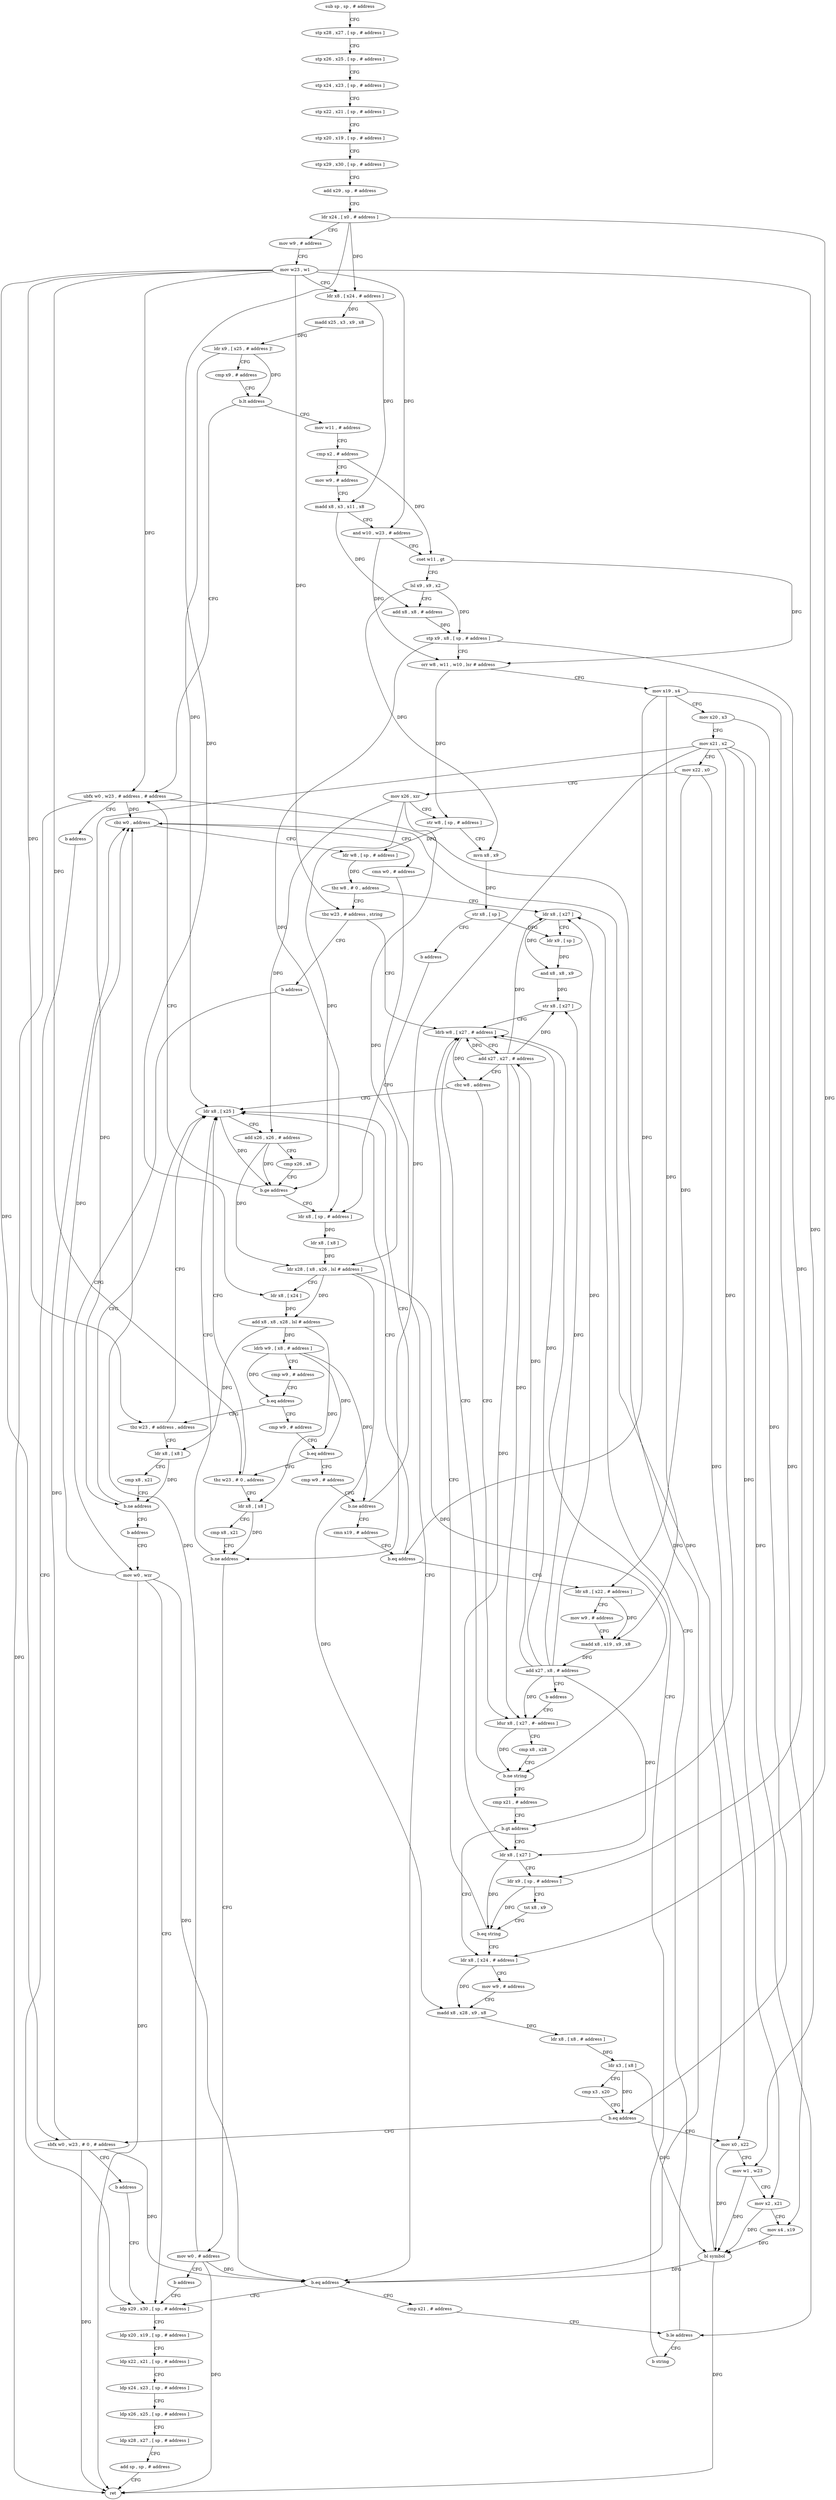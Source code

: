 digraph "func" {
"4262564" [label = "sub sp , sp , # address" ]
"4262568" [label = "stp x28 , x27 , [ sp , # address ]" ]
"4262572" [label = "stp x26 , x25 , [ sp , # address ]" ]
"4262576" [label = "stp x24 , x23 , [ sp , # address ]" ]
"4262580" [label = "stp x22 , x21 , [ sp , # address ]" ]
"4262584" [label = "stp x20 , x19 , [ sp , # address ]" ]
"4262588" [label = "stp x29 , x30 , [ sp , # address ]" ]
"4262592" [label = "add x29 , sp , # address" ]
"4262596" [label = "ldr x24 , [ x0 , # address ]" ]
"4262600" [label = "mov w9 , # address" ]
"4262604" [label = "mov w23 , w1" ]
"4262608" [label = "ldr x8 , [ x24 , # address ]" ]
"4262612" [label = "madd x25 , x3 , x9 , x8" ]
"4262616" [label = "ldr x9 , [ x25 , # address ]!" ]
"4262620" [label = "cmp x9 , # address" ]
"4262624" [label = "b.lt address" ]
"4262992" [label = "ubfx w0 , w23 , # address , # address" ]
"4262628" [label = "mov w11 , # address" ]
"4262996" [label = "b address" ]
"4263012" [label = "ldp x29 , x30 , [ sp , # address ]" ]
"4262632" [label = "cmp x2 , # address" ]
"4262636" [label = "mov w9 , # address" ]
"4262640" [label = "madd x8 , x3 , x11 , x8" ]
"4262644" [label = "and w10 , w23 , # address" ]
"4262648" [label = "cset w11 , gt" ]
"4262652" [label = "lsl x9 , x9 , x2" ]
"4262656" [label = "add x8 , x8 , # address" ]
"4262660" [label = "stp x9 , x8 , [ sp , # address ]" ]
"4262664" [label = "orr w8 , w11 , w10 , lsr # address" ]
"4262668" [label = "mov x19 , x4" ]
"4262672" [label = "mov x20 , x3" ]
"4262676" [label = "mov x21 , x2" ]
"4262680" [label = "mov x22 , x0" ]
"4262684" [label = "mov x26 , xzr" ]
"4262688" [label = "str w8 , [ sp , # address ]" ]
"4262692" [label = "mvn x8 , x9" ]
"4262696" [label = "str x8 , [ sp ]" ]
"4262700" [label = "b address" ]
"4262720" [label = "ldr x8 , [ sp , # address ]" ]
"4263016" [label = "ldp x20 , x19 , [ sp , # address ]" ]
"4263020" [label = "ldp x22 , x21 , [ sp , # address ]" ]
"4263024" [label = "ldp x24 , x23 , [ sp , # address ]" ]
"4263028" [label = "ldp x26 , x25 , [ sp , # address ]" ]
"4263032" [label = "ldp x28 , x27 , [ sp , # address ]" ]
"4263036" [label = "add sp , sp , # address" ]
"4263040" [label = "ret" ]
"4262724" [label = "ldr x8 , [ x8 ]" ]
"4262728" [label = "ldr x28 , [ x8 , x26 , lsl # address ]" ]
"4262732" [label = "ldr x8 , [ x24 ]" ]
"4262736" [label = "add x8 , x8 , x28 , lsl # address" ]
"4262740" [label = "ldrb w9 , [ x8 , # address ]" ]
"4262744" [label = "cmp w9 , # address" ]
"4262748" [label = "b.eq address" ]
"4262948" [label = "tbz w23 , # address , address" ]
"4262752" [label = "cmp w9 , # address" ]
"4262704" [label = "ldr x8 , [ x25 ]" ]
"4262952" [label = "ldr x8 , [ x8 ]" ]
"4262756" [label = "b.eq address" ]
"4262968" [label = "tbz w23 , # 0 , address" ]
"4262760" [label = "cmp w9 , # address" ]
"4262708" [label = "add x26 , x26 , # address" ]
"4262712" [label = "cmp x26 , x8" ]
"4262716" [label = "b.ge address" ]
"4262956" [label = "cmp x8 , x21" ]
"4262960" [label = "b.ne address" ]
"4262964" [label = "b address" ]
"4262972" [label = "ldr x8 , [ x8 ]" ]
"4262764" [label = "b.ne address" ]
"4262768" [label = "cmn x19 , # address" ]
"4263008" [label = "mov w0 , wzr" ]
"4262976" [label = "cmp x8 , x21" ]
"4262980" [label = "b.ne address" ]
"4262984" [label = "mov w0 , # address" ]
"4262772" [label = "b.eq address" ]
"4262776" [label = "ldr x8 , [ x22 , # address ]" ]
"4262988" [label = "b address" ]
"4262780" [label = "mov w9 , # address" ]
"4262784" [label = "madd x8 , x19 , x9 , x8" ]
"4262788" [label = "add x27 , x8 , # address" ]
"4262792" [label = "b address" ]
"4262824" [label = "ldur x8 , [ x27 , #- address ]" ]
"4262828" [label = "cmp x8 , x28" ]
"4262832" [label = "b.ne string" ]
"4262812" [label = "ldrb w8 , [ x27 , # address ]" ]
"4262836" [label = "cmp x21 , # address" ]
"4262816" [label = "add x27 , x27 , # address" ]
"4262820" [label = "cbz w8 , address" ]
"4262840" [label = "b.gt address" ]
"4262860" [label = "ldr x8 , [ x24 , # address ]" ]
"4262844" [label = "ldr x8 , [ x27 ]" ]
"4262864" [label = "mov w9 , # address" ]
"4262868" [label = "madd x8 , x28 , x9 , x8" ]
"4262872" [label = "ldr x8 , [ x8 , # address ]" ]
"4262876" [label = "ldr x3 , [ x8 ]" ]
"4262880" [label = "cmp x3 , x20" ]
"4262884" [label = "b.eq address" ]
"4263000" [label = "sbfx w0 , w23 , # 0 , # address" ]
"4262888" [label = "mov x0 , x22" ]
"4262848" [label = "ldr x9 , [ sp , # address ]" ]
"4262852" [label = "tst x8 , x9" ]
"4262856" [label = "b.eq string" ]
"4263004" [label = "b address" ]
"4262892" [label = "mov w1 , w23" ]
"4262896" [label = "mov x2 , x21" ]
"4262900" [label = "mov x4 , x19" ]
"4262904" [label = "bl symbol" ]
"4262908" [label = "cbz w0 , address" ]
"4262932" [label = "ldr w8 , [ sp , # address ]" ]
"4262912" [label = "cmn w0 , # address" ]
"4262936" [label = "tbz w8 , # 0 , address" ]
"4262796" [label = "ldr x8 , [ x27 ]" ]
"4262940" [label = "tbz w23 , # address , string" ]
"4262916" [label = "b.eq address" ]
"4262920" [label = "cmp x21 , # address" ]
"4262800" [label = "ldr x9 , [ sp ]" ]
"4262804" [label = "and x8 , x8 , x9" ]
"4262808" [label = "str x8 , [ x27 ]" ]
"4262944" [label = "b address" ]
"4262924" [label = "b.le address" ]
"4262928" [label = "b string" ]
"4262564" -> "4262568" [ label = "CFG" ]
"4262568" -> "4262572" [ label = "CFG" ]
"4262572" -> "4262576" [ label = "CFG" ]
"4262576" -> "4262580" [ label = "CFG" ]
"4262580" -> "4262584" [ label = "CFG" ]
"4262584" -> "4262588" [ label = "CFG" ]
"4262588" -> "4262592" [ label = "CFG" ]
"4262592" -> "4262596" [ label = "CFG" ]
"4262596" -> "4262600" [ label = "CFG" ]
"4262596" -> "4262608" [ label = "DFG" ]
"4262596" -> "4262732" [ label = "DFG" ]
"4262596" -> "4262860" [ label = "DFG" ]
"4262600" -> "4262604" [ label = "CFG" ]
"4262604" -> "4262608" [ label = "CFG" ]
"4262604" -> "4262992" [ label = "DFG" ]
"4262604" -> "4262644" [ label = "DFG" ]
"4262604" -> "4262948" [ label = "DFG" ]
"4262604" -> "4262968" [ label = "DFG" ]
"4262604" -> "4263000" [ label = "DFG" ]
"4262604" -> "4262892" [ label = "DFG" ]
"4262604" -> "4262940" [ label = "DFG" ]
"4262608" -> "4262612" [ label = "DFG" ]
"4262608" -> "4262640" [ label = "DFG" ]
"4262612" -> "4262616" [ label = "DFG" ]
"4262616" -> "4262620" [ label = "CFG" ]
"4262616" -> "4262704" [ label = "DFG" ]
"4262616" -> "4262624" [ label = "DFG" ]
"4262620" -> "4262624" [ label = "CFG" ]
"4262624" -> "4262992" [ label = "CFG" ]
"4262624" -> "4262628" [ label = "CFG" ]
"4262992" -> "4262996" [ label = "CFG" ]
"4262992" -> "4263040" [ label = "DFG" ]
"4262992" -> "4262908" [ label = "DFG" ]
"4262992" -> "4262916" [ label = "DFG" ]
"4262628" -> "4262632" [ label = "CFG" ]
"4262996" -> "4263012" [ label = "CFG" ]
"4263012" -> "4263016" [ label = "CFG" ]
"4262632" -> "4262636" [ label = "CFG" ]
"4262632" -> "4262648" [ label = "DFG" ]
"4262636" -> "4262640" [ label = "CFG" ]
"4262640" -> "4262644" [ label = "CFG" ]
"4262640" -> "4262656" [ label = "DFG" ]
"4262644" -> "4262648" [ label = "CFG" ]
"4262644" -> "4262664" [ label = "DFG" ]
"4262648" -> "4262652" [ label = "CFG" ]
"4262648" -> "4262664" [ label = "DFG" ]
"4262652" -> "4262656" [ label = "CFG" ]
"4262652" -> "4262660" [ label = "DFG" ]
"4262652" -> "4262692" [ label = "DFG" ]
"4262656" -> "4262660" [ label = "DFG" ]
"4262660" -> "4262664" [ label = "CFG" ]
"4262660" -> "4262848" [ label = "DFG" ]
"4262660" -> "4262720" [ label = "DFG" ]
"4262664" -> "4262668" [ label = "CFG" ]
"4262664" -> "4262688" [ label = "DFG" ]
"4262668" -> "4262672" [ label = "CFG" ]
"4262668" -> "4262772" [ label = "DFG" ]
"4262668" -> "4262784" [ label = "DFG" ]
"4262668" -> "4262900" [ label = "DFG" ]
"4262672" -> "4262676" [ label = "CFG" ]
"4262672" -> "4262884" [ label = "DFG" ]
"4262676" -> "4262680" [ label = "CFG" ]
"4262676" -> "4262960" [ label = "DFG" ]
"4262676" -> "4262980" [ label = "DFG" ]
"4262676" -> "4262840" [ label = "DFG" ]
"4262676" -> "4262896" [ label = "DFG" ]
"4262676" -> "4262924" [ label = "DFG" ]
"4262680" -> "4262684" [ label = "CFG" ]
"4262680" -> "4262776" [ label = "DFG" ]
"4262680" -> "4262888" [ label = "DFG" ]
"4262684" -> "4262688" [ label = "CFG" ]
"4262684" -> "4262728" [ label = "DFG" ]
"4262684" -> "4262708" [ label = "DFG" ]
"4262684" -> "4262716" [ label = "DFG" ]
"4262688" -> "4262692" [ label = "CFG" ]
"4262688" -> "4262932" [ label = "DFG" ]
"4262692" -> "4262696" [ label = "DFG" ]
"4262696" -> "4262700" [ label = "CFG" ]
"4262696" -> "4262800" [ label = "DFG" ]
"4262700" -> "4262720" [ label = "CFG" ]
"4262720" -> "4262724" [ label = "DFG" ]
"4263016" -> "4263020" [ label = "CFG" ]
"4263020" -> "4263024" [ label = "CFG" ]
"4263024" -> "4263028" [ label = "CFG" ]
"4263028" -> "4263032" [ label = "CFG" ]
"4263032" -> "4263036" [ label = "CFG" ]
"4263036" -> "4263040" [ label = "CFG" ]
"4262724" -> "4262728" [ label = "DFG" ]
"4262728" -> "4262732" [ label = "CFG" ]
"4262728" -> "4262736" [ label = "DFG" ]
"4262728" -> "4262832" [ label = "DFG" ]
"4262728" -> "4262868" [ label = "DFG" ]
"4262732" -> "4262736" [ label = "DFG" ]
"4262736" -> "4262740" [ label = "DFG" ]
"4262736" -> "4262952" [ label = "DFG" ]
"4262736" -> "4262972" [ label = "DFG" ]
"4262740" -> "4262744" [ label = "CFG" ]
"4262740" -> "4262748" [ label = "DFG" ]
"4262740" -> "4262756" [ label = "DFG" ]
"4262740" -> "4262764" [ label = "DFG" ]
"4262744" -> "4262748" [ label = "CFG" ]
"4262748" -> "4262948" [ label = "CFG" ]
"4262748" -> "4262752" [ label = "CFG" ]
"4262948" -> "4262704" [ label = "CFG" ]
"4262948" -> "4262952" [ label = "CFG" ]
"4262752" -> "4262756" [ label = "CFG" ]
"4262704" -> "4262708" [ label = "CFG" ]
"4262704" -> "4262716" [ label = "DFG" ]
"4262952" -> "4262956" [ label = "CFG" ]
"4262952" -> "4262960" [ label = "DFG" ]
"4262756" -> "4262968" [ label = "CFG" ]
"4262756" -> "4262760" [ label = "CFG" ]
"4262968" -> "4262704" [ label = "CFG" ]
"4262968" -> "4262972" [ label = "CFG" ]
"4262760" -> "4262764" [ label = "CFG" ]
"4262708" -> "4262712" [ label = "CFG" ]
"4262708" -> "4262728" [ label = "DFG" ]
"4262708" -> "4262716" [ label = "DFG" ]
"4262712" -> "4262716" [ label = "CFG" ]
"4262716" -> "4262992" [ label = "CFG" ]
"4262716" -> "4262720" [ label = "CFG" ]
"4262956" -> "4262960" [ label = "CFG" ]
"4262960" -> "4262704" [ label = "CFG" ]
"4262960" -> "4262964" [ label = "CFG" ]
"4262964" -> "4263008" [ label = "CFG" ]
"4262972" -> "4262976" [ label = "CFG" ]
"4262972" -> "4262980" [ label = "DFG" ]
"4262764" -> "4262704" [ label = "CFG" ]
"4262764" -> "4262768" [ label = "CFG" ]
"4262768" -> "4262772" [ label = "CFG" ]
"4263008" -> "4263012" [ label = "CFG" ]
"4263008" -> "4263040" [ label = "DFG" ]
"4263008" -> "4262908" [ label = "DFG" ]
"4263008" -> "4262916" [ label = "DFG" ]
"4262976" -> "4262980" [ label = "CFG" ]
"4262980" -> "4262704" [ label = "CFG" ]
"4262980" -> "4262984" [ label = "CFG" ]
"4262984" -> "4262988" [ label = "CFG" ]
"4262984" -> "4263040" [ label = "DFG" ]
"4262984" -> "4262908" [ label = "DFG" ]
"4262984" -> "4262916" [ label = "DFG" ]
"4262772" -> "4262704" [ label = "CFG" ]
"4262772" -> "4262776" [ label = "CFG" ]
"4262776" -> "4262780" [ label = "CFG" ]
"4262776" -> "4262784" [ label = "DFG" ]
"4262988" -> "4263012" [ label = "CFG" ]
"4262780" -> "4262784" [ label = "CFG" ]
"4262784" -> "4262788" [ label = "DFG" ]
"4262788" -> "4262792" [ label = "CFG" ]
"4262788" -> "4262824" [ label = "DFG" ]
"4262788" -> "4262812" [ label = "DFG" ]
"4262788" -> "4262816" [ label = "DFG" ]
"4262788" -> "4262844" [ label = "DFG" ]
"4262788" -> "4262796" [ label = "DFG" ]
"4262788" -> "4262808" [ label = "DFG" ]
"4262792" -> "4262824" [ label = "CFG" ]
"4262824" -> "4262828" [ label = "CFG" ]
"4262824" -> "4262832" [ label = "DFG" ]
"4262828" -> "4262832" [ label = "CFG" ]
"4262832" -> "4262812" [ label = "CFG" ]
"4262832" -> "4262836" [ label = "CFG" ]
"4262812" -> "4262816" [ label = "CFG" ]
"4262812" -> "4262820" [ label = "DFG" ]
"4262836" -> "4262840" [ label = "CFG" ]
"4262816" -> "4262820" [ label = "CFG" ]
"4262816" -> "4262824" [ label = "DFG" ]
"4262816" -> "4262812" [ label = "DFG" ]
"4262816" -> "4262844" [ label = "DFG" ]
"4262816" -> "4262796" [ label = "DFG" ]
"4262816" -> "4262808" [ label = "DFG" ]
"4262820" -> "4262704" [ label = "CFG" ]
"4262820" -> "4262824" [ label = "CFG" ]
"4262840" -> "4262860" [ label = "CFG" ]
"4262840" -> "4262844" [ label = "CFG" ]
"4262860" -> "4262864" [ label = "CFG" ]
"4262860" -> "4262868" [ label = "DFG" ]
"4262844" -> "4262848" [ label = "CFG" ]
"4262844" -> "4262856" [ label = "DFG" ]
"4262864" -> "4262868" [ label = "CFG" ]
"4262868" -> "4262872" [ label = "DFG" ]
"4262872" -> "4262876" [ label = "DFG" ]
"4262876" -> "4262880" [ label = "CFG" ]
"4262876" -> "4262884" [ label = "DFG" ]
"4262876" -> "4262904" [ label = "DFG" ]
"4262880" -> "4262884" [ label = "CFG" ]
"4262884" -> "4263000" [ label = "CFG" ]
"4262884" -> "4262888" [ label = "CFG" ]
"4263000" -> "4263004" [ label = "CFG" ]
"4263000" -> "4263040" [ label = "DFG" ]
"4263000" -> "4262908" [ label = "DFG" ]
"4263000" -> "4262916" [ label = "DFG" ]
"4262888" -> "4262892" [ label = "CFG" ]
"4262888" -> "4262904" [ label = "DFG" ]
"4262848" -> "4262852" [ label = "CFG" ]
"4262848" -> "4262856" [ label = "DFG" ]
"4262852" -> "4262856" [ label = "CFG" ]
"4262856" -> "4262812" [ label = "CFG" ]
"4262856" -> "4262860" [ label = "CFG" ]
"4263004" -> "4263012" [ label = "CFG" ]
"4262892" -> "4262896" [ label = "CFG" ]
"4262892" -> "4262904" [ label = "DFG" ]
"4262896" -> "4262900" [ label = "CFG" ]
"4262896" -> "4262904" [ label = "DFG" ]
"4262900" -> "4262904" [ label = "DFG" ]
"4262904" -> "4262908" [ label = "DFG" ]
"4262904" -> "4263040" [ label = "DFG" ]
"4262904" -> "4262916" [ label = "DFG" ]
"4262908" -> "4262932" [ label = "CFG" ]
"4262908" -> "4262912" [ label = "CFG" ]
"4262932" -> "4262936" [ label = "DFG" ]
"4262912" -> "4262916" [ label = "CFG" ]
"4262936" -> "4262796" [ label = "CFG" ]
"4262936" -> "4262940" [ label = "CFG" ]
"4262796" -> "4262800" [ label = "CFG" ]
"4262796" -> "4262804" [ label = "DFG" ]
"4262940" -> "4262812" [ label = "CFG" ]
"4262940" -> "4262944" [ label = "CFG" ]
"4262916" -> "4263012" [ label = "CFG" ]
"4262916" -> "4262920" [ label = "CFG" ]
"4262920" -> "4262924" [ label = "CFG" ]
"4262800" -> "4262804" [ label = "DFG" ]
"4262804" -> "4262808" [ label = "DFG" ]
"4262808" -> "4262812" [ label = "CFG" ]
"4262944" -> "4263008" [ label = "CFG" ]
"4262924" -> "4262796" [ label = "CFG" ]
"4262924" -> "4262928" [ label = "CFG" ]
"4262928" -> "4262812" [ label = "CFG" ]
}
